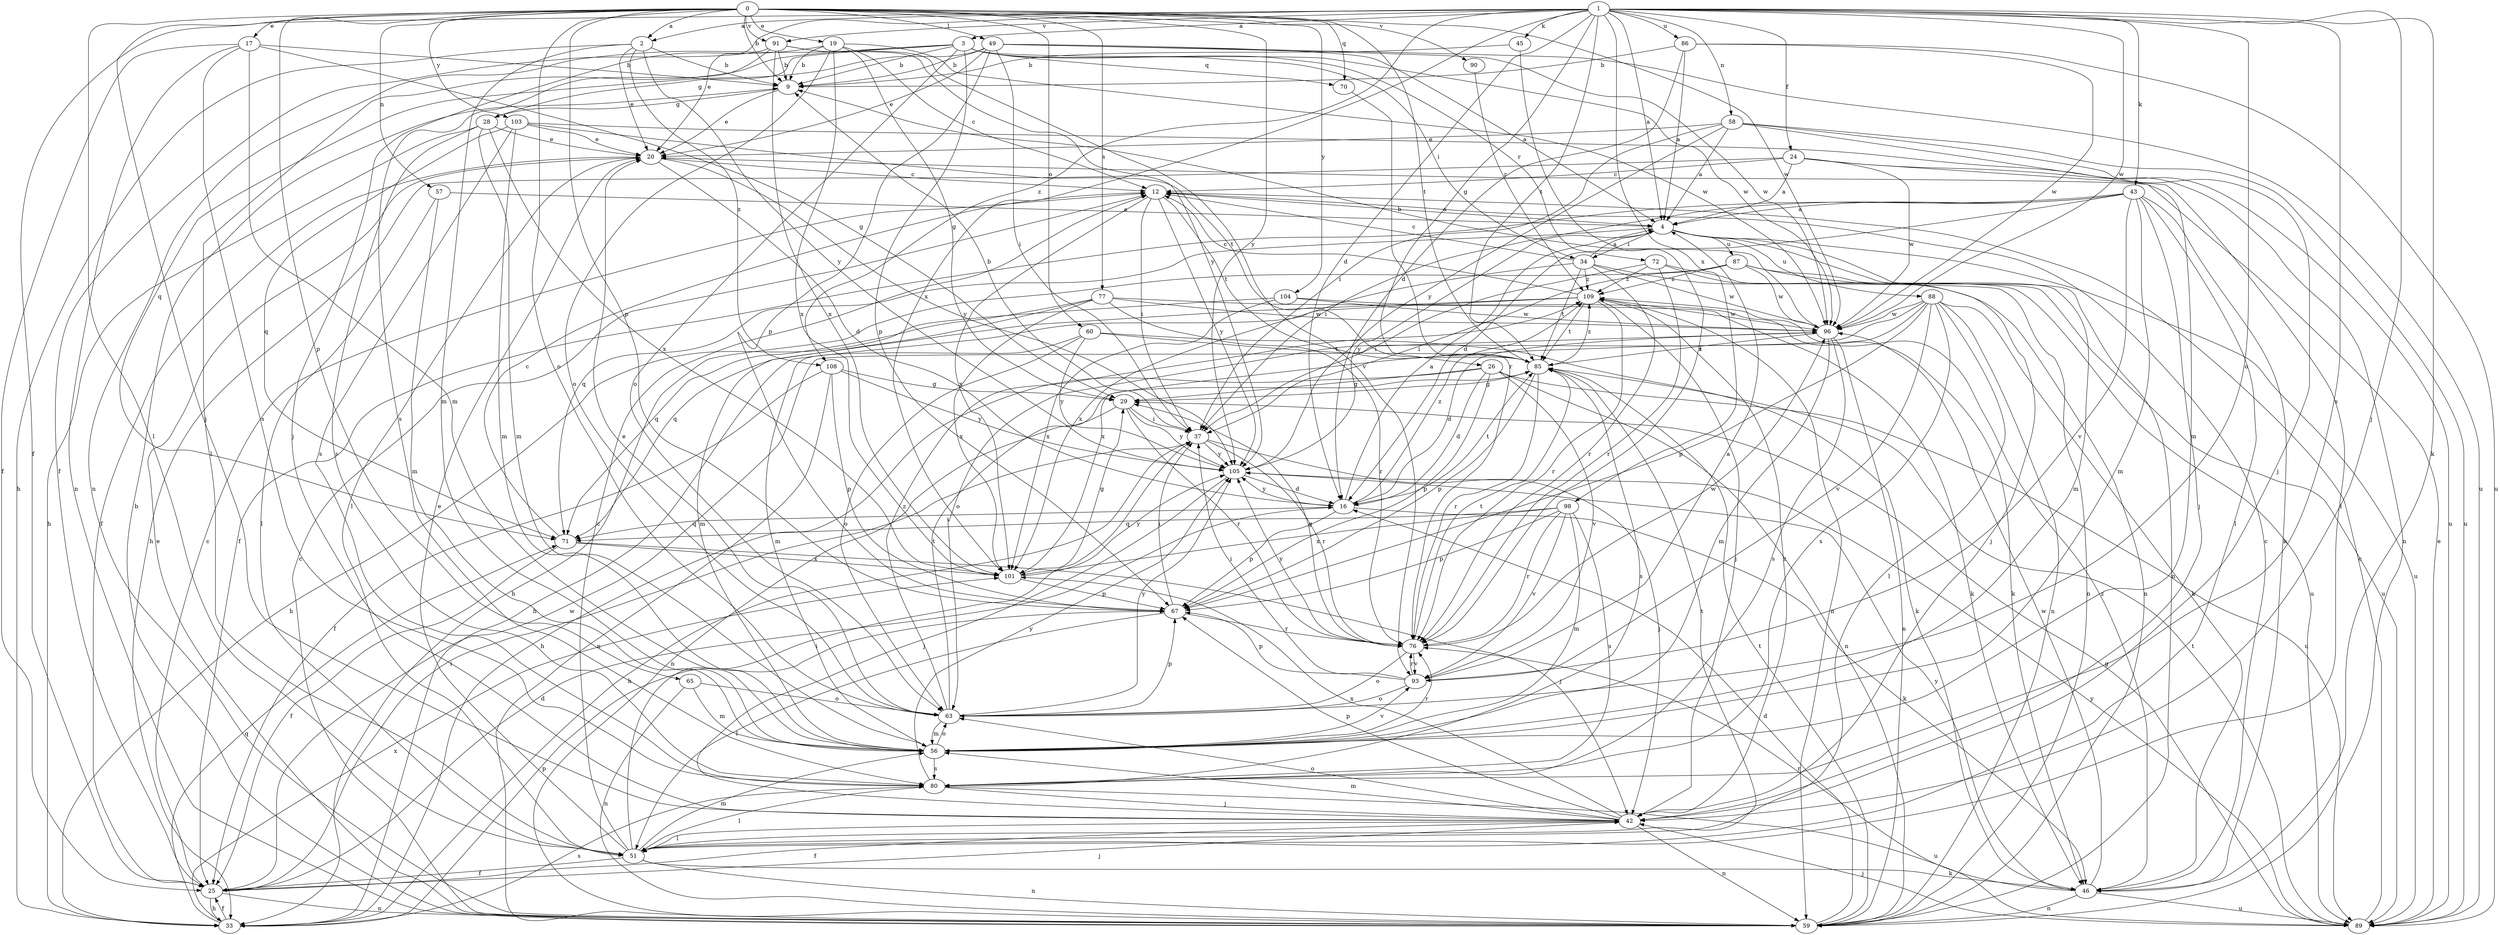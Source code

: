 strict digraph  {
0;
1;
2;
3;
4;
9;
12;
16;
17;
19;
20;
24;
25;
26;
28;
29;
33;
34;
37;
42;
43;
45;
46;
49;
51;
56;
57;
58;
59;
60;
63;
65;
67;
70;
71;
72;
76;
77;
80;
85;
86;
87;
88;
89;
90;
91;
93;
96;
98;
101;
103;
104;
105;
108;
109;
0 -> 2  [label=a];
0 -> 9  [label=b];
0 -> 17  [label=e];
0 -> 19  [label=e];
0 -> 42  [label=j];
0 -> 49  [label=l];
0 -> 51  [label=l];
0 -> 57  [label=n];
0 -> 60  [label=o];
0 -> 63  [label=o];
0 -> 65  [label=p];
0 -> 67  [label=p];
0 -> 70  [label=q];
0 -> 77  [label=s];
0 -> 85  [label=t];
0 -> 90  [label=v];
0 -> 91  [label=v];
0 -> 96  [label=w];
0 -> 103  [label=y];
0 -> 104  [label=y];
0 -> 105  [label=y];
1 -> 2  [label=a];
1 -> 3  [label=a];
1 -> 4  [label=a];
1 -> 16  [label=d];
1 -> 20  [label=e];
1 -> 24  [label=f];
1 -> 25  [label=f];
1 -> 26  [label=g];
1 -> 42  [label=j];
1 -> 43  [label=k];
1 -> 45  [label=k];
1 -> 46  [label=k];
1 -> 58  [label=n];
1 -> 63  [label=o];
1 -> 80  [label=s];
1 -> 85  [label=t];
1 -> 86  [label=u];
1 -> 91  [label=v];
1 -> 96  [label=w];
1 -> 98  [label=x];
1 -> 101  [label=x];
1 -> 108  [label=z];
2 -> 9  [label=b];
2 -> 20  [label=e];
2 -> 33  [label=h];
2 -> 56  [label=m];
2 -> 105  [label=y];
2 -> 108  [label=z];
3 -> 9  [label=b];
3 -> 28  [label=g];
3 -> 34  [label=i];
3 -> 51  [label=l];
3 -> 59  [label=n];
3 -> 63  [label=o];
3 -> 67  [label=p];
3 -> 70  [label=q];
3 -> 72  [label=r];
3 -> 96  [label=w];
4 -> 34  [label=i];
4 -> 56  [label=m];
4 -> 59  [label=n];
4 -> 71  [label=q];
4 -> 87  [label=u];
4 -> 88  [label=u];
4 -> 89  [label=u];
4 -> 105  [label=y];
9 -> 20  [label=e];
9 -> 28  [label=g];
12 -> 4  [label=a];
12 -> 37  [label=i];
12 -> 85  [label=t];
12 -> 101  [label=x];
12 -> 105  [label=y];
16 -> 4  [label=a];
16 -> 46  [label=k];
16 -> 67  [label=p];
16 -> 71  [label=q];
16 -> 85  [label=t];
16 -> 105  [label=y];
16 -> 109  [label=z];
17 -> 9  [label=b];
17 -> 25  [label=f];
17 -> 29  [label=g];
17 -> 56  [label=m];
17 -> 59  [label=n];
17 -> 80  [label=s];
19 -> 9  [label=b];
19 -> 12  [label=c];
19 -> 29  [label=g];
19 -> 42  [label=j];
19 -> 63  [label=o];
19 -> 96  [label=w];
19 -> 101  [label=x];
20 -> 12  [label=c];
20 -> 16  [label=d];
20 -> 25  [label=f];
20 -> 51  [label=l];
20 -> 105  [label=y];
24 -> 4  [label=a];
24 -> 12  [label=c];
24 -> 33  [label=h];
24 -> 51  [label=l];
24 -> 59  [label=n];
24 -> 96  [label=w];
25 -> 12  [label=c];
25 -> 16  [label=d];
25 -> 33  [label=h];
25 -> 37  [label=i];
25 -> 42  [label=j];
25 -> 59  [label=n];
25 -> 96  [label=w];
26 -> 16  [label=d];
26 -> 29  [label=g];
26 -> 33  [label=h];
26 -> 59  [label=n];
26 -> 67  [label=p];
26 -> 89  [label=u];
26 -> 93  [label=v];
28 -> 20  [label=e];
28 -> 33  [label=h];
28 -> 56  [label=m];
28 -> 80  [label=s];
28 -> 101  [label=x];
29 -> 37  [label=i];
29 -> 59  [label=n];
29 -> 76  [label=r];
29 -> 105  [label=y];
33 -> 25  [label=f];
33 -> 67  [label=p];
33 -> 71  [label=q];
33 -> 80  [label=s];
33 -> 101  [label=x];
34 -> 4  [label=a];
34 -> 12  [label=c];
34 -> 59  [label=n];
34 -> 76  [label=r];
34 -> 85  [label=t];
34 -> 96  [label=w];
34 -> 101  [label=x];
34 -> 109  [label=z];
37 -> 9  [label=b];
37 -> 33  [label=h];
37 -> 42  [label=j];
37 -> 76  [label=r];
37 -> 105  [label=y];
42 -> 25  [label=f];
42 -> 51  [label=l];
42 -> 56  [label=m];
42 -> 59  [label=n];
42 -> 63  [label=o];
42 -> 67  [label=p];
42 -> 101  [label=x];
42 -> 109  [label=z];
43 -> 4  [label=a];
43 -> 16  [label=d];
43 -> 25  [label=f];
43 -> 37  [label=i];
43 -> 42  [label=j];
43 -> 46  [label=k];
43 -> 51  [label=l];
43 -> 56  [label=m];
43 -> 93  [label=v];
45 -> 9  [label=b];
45 -> 76  [label=r];
46 -> 12  [label=c];
46 -> 59  [label=n];
46 -> 76  [label=r];
46 -> 89  [label=u];
46 -> 96  [label=w];
46 -> 105  [label=y];
46 -> 109  [label=z];
49 -> 4  [label=a];
49 -> 9  [label=b];
49 -> 20  [label=e];
49 -> 37  [label=i];
49 -> 67  [label=p];
49 -> 71  [label=q];
49 -> 89  [label=u];
49 -> 96  [label=w];
51 -> 12  [label=c];
51 -> 20  [label=e];
51 -> 25  [label=f];
51 -> 37  [label=i];
51 -> 46  [label=k];
51 -> 56  [label=m];
51 -> 59  [label=n];
51 -> 85  [label=t];
56 -> 63  [label=o];
56 -> 76  [label=r];
56 -> 80  [label=s];
56 -> 93  [label=v];
57 -> 4  [label=a];
57 -> 51  [label=l];
57 -> 56  [label=m];
58 -> 4  [label=a];
58 -> 20  [label=e];
58 -> 37  [label=i];
58 -> 42  [label=j];
58 -> 56  [label=m];
58 -> 89  [label=u];
58 -> 105  [label=y];
59 -> 9  [label=b];
59 -> 12  [label=c];
59 -> 16  [label=d];
59 -> 20  [label=e];
59 -> 85  [label=t];
60 -> 46  [label=k];
60 -> 56  [label=m];
60 -> 63  [label=o];
60 -> 85  [label=t];
60 -> 105  [label=y];
63 -> 20  [label=e];
63 -> 56  [label=m];
63 -> 67  [label=p];
63 -> 85  [label=t];
63 -> 105  [label=y];
63 -> 109  [label=z];
65 -> 56  [label=m];
65 -> 59  [label=n];
65 -> 63  [label=o];
67 -> 37  [label=i];
67 -> 51  [label=l];
67 -> 76  [label=r];
70 -> 76  [label=r];
71 -> 12  [label=c];
71 -> 25  [label=f];
71 -> 42  [label=j];
71 -> 101  [label=x];
72 -> 37  [label=i];
72 -> 59  [label=n];
72 -> 76  [label=r];
72 -> 89  [label=u];
72 -> 109  [label=z];
76 -> 29  [label=g];
76 -> 63  [label=o];
76 -> 85  [label=t];
76 -> 93  [label=v];
76 -> 96  [label=w];
76 -> 105  [label=y];
77 -> 46  [label=k];
77 -> 56  [label=m];
77 -> 71  [label=q];
77 -> 76  [label=r];
77 -> 96  [label=w];
77 -> 101  [label=x];
80 -> 42  [label=j];
80 -> 51  [label=l];
80 -> 89  [label=u];
80 -> 105  [label=y];
85 -> 29  [label=g];
85 -> 67  [label=p];
85 -> 76  [label=r];
85 -> 80  [label=s];
85 -> 109  [label=z];
86 -> 4  [label=a];
86 -> 9  [label=b];
86 -> 16  [label=d];
86 -> 89  [label=u];
86 -> 96  [label=w];
87 -> 33  [label=h];
87 -> 37  [label=i];
87 -> 42  [label=j];
87 -> 89  [label=u];
87 -> 96  [label=w];
87 -> 109  [label=z];
88 -> 46  [label=k];
88 -> 51  [label=l];
88 -> 59  [label=n];
88 -> 63  [label=o];
88 -> 67  [label=p];
88 -> 80  [label=s];
88 -> 93  [label=v];
88 -> 96  [label=w];
88 -> 101  [label=x];
89 -> 12  [label=c];
89 -> 20  [label=e];
89 -> 29  [label=g];
89 -> 42  [label=j];
89 -> 85  [label=t];
89 -> 105  [label=y];
90 -> 109  [label=z];
91 -> 9  [label=b];
91 -> 25  [label=f];
91 -> 80  [label=s];
91 -> 93  [label=v];
91 -> 101  [label=x];
91 -> 105  [label=y];
93 -> 4  [label=a];
93 -> 37  [label=i];
93 -> 63  [label=o];
93 -> 67  [label=p];
93 -> 76  [label=r];
96 -> 9  [label=b];
96 -> 16  [label=d];
96 -> 56  [label=m];
96 -> 59  [label=n];
96 -> 80  [label=s];
96 -> 85  [label=t];
98 -> 56  [label=m];
98 -> 67  [label=p];
98 -> 71  [label=q];
98 -> 76  [label=r];
98 -> 80  [label=s];
98 -> 93  [label=v];
98 -> 101  [label=x];
101 -> 29  [label=g];
101 -> 67  [label=p];
101 -> 105  [label=y];
103 -> 20  [label=e];
103 -> 56  [label=m];
103 -> 71  [label=q];
103 -> 80  [label=s];
103 -> 85  [label=t];
103 -> 89  [label=u];
104 -> 33  [label=h];
104 -> 46  [label=k];
104 -> 96  [label=w];
104 -> 101  [label=x];
105 -> 16  [label=d];
105 -> 42  [label=j];
108 -> 25  [label=f];
108 -> 29  [label=g];
108 -> 59  [label=n];
108 -> 67  [label=p];
108 -> 105  [label=y];
109 -> 12  [label=c];
109 -> 33  [label=h];
109 -> 42  [label=j];
109 -> 59  [label=n];
109 -> 71  [label=q];
109 -> 76  [label=r];
109 -> 85  [label=t];
109 -> 96  [label=w];
}
